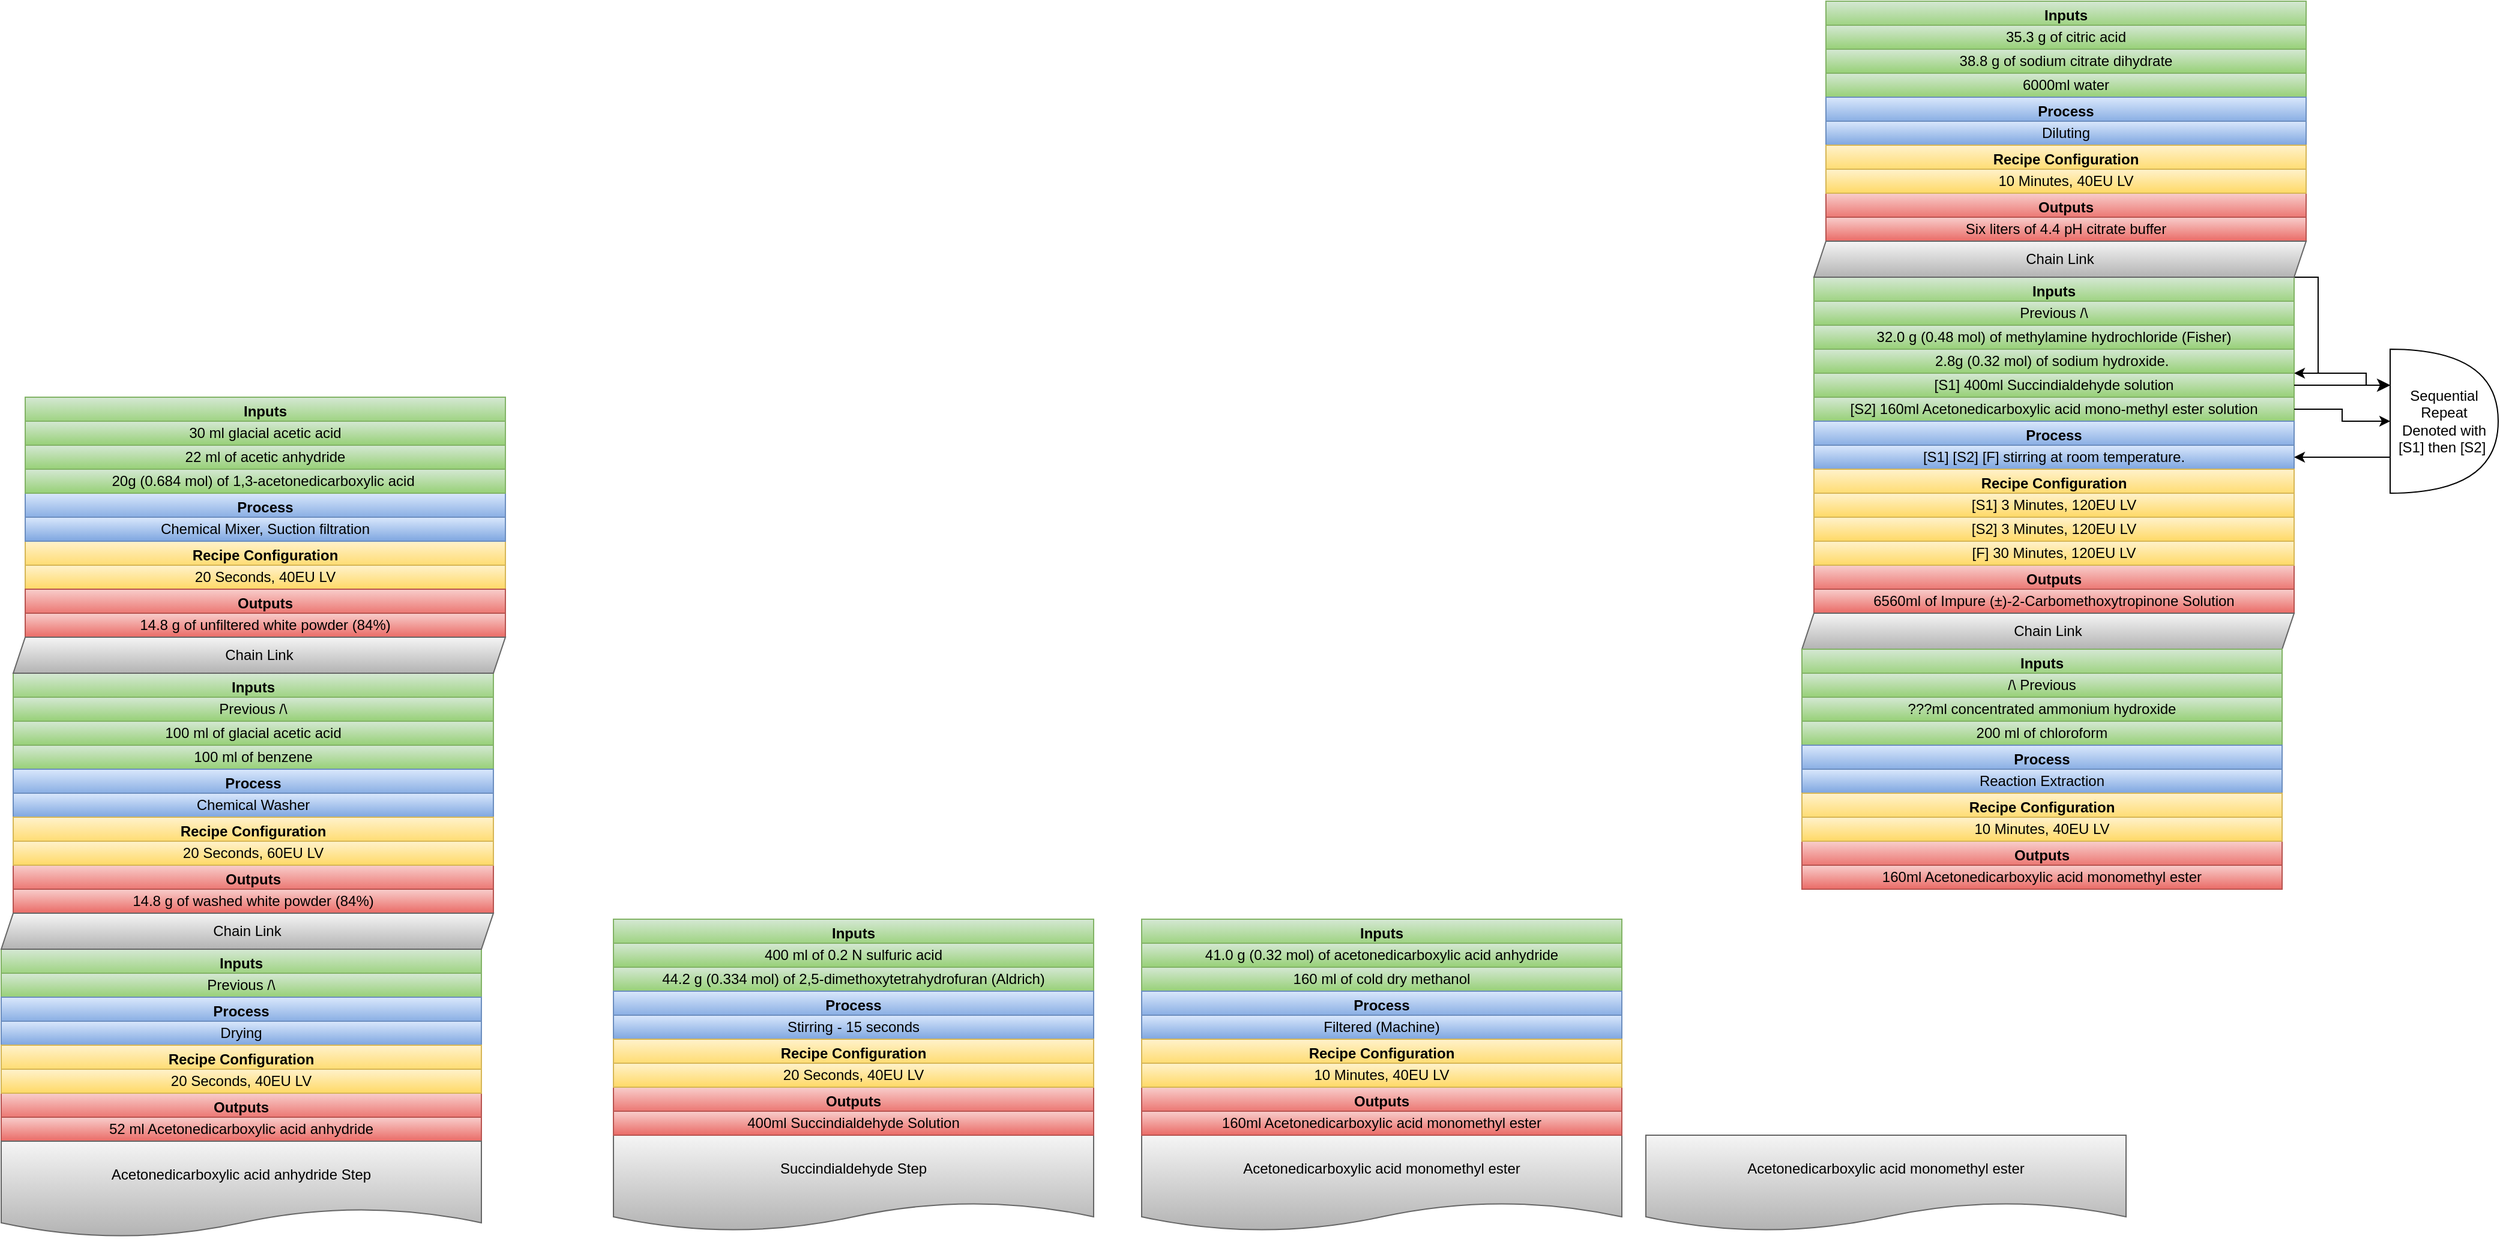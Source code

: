 <mxfile version="22.1.0" type="github">
  <diagram id="C5RBs43oDa-KdzZeNtuy" name="Page-1">
    <mxGraphModel dx="1120" dy="1647" grid="1" gridSize="10" guides="1" tooltips="1" connect="1" arrows="1" fold="1" page="1" pageScale="1" pageWidth="827" pageHeight="1169" math="0" shadow="0">
      <root>
        <mxCell id="WIyWlLk6GJQsqaUBKTNV-0" />
        <mxCell id="WIyWlLk6GJQsqaUBKTNV-1" parent="WIyWlLk6GJQsqaUBKTNV-0" />
        <mxCell id="jN8S7fCRklli_ahP0uXs-13" value="Outputs" style="swimlane;whiteSpace=wrap;html=1;fillColor=#f8cecc;strokeColor=#b85450;gradientColor=#ea6b66;" parent="WIyWlLk6GJQsqaUBKTNV-1" vertex="1">
          <mxGeometry x="70" y="580" width="400" height="40" as="geometry">
            <mxRectangle x="80" y="360" width="90" height="30" as="alternateBounds" />
          </mxGeometry>
        </mxCell>
        <mxCell id="jN8S7fCRklli_ahP0uXs-15" style="edgeStyle=orthogonalEdgeStyle;rounded=0;orthogonalLoop=1;jettySize=auto;html=1;exitX=0.5;exitY=1;exitDx=0;exitDy=0;fillColor=#f8cecc;strokeColor=#b85450;gradientColor=#ea6b66;" parent="jN8S7fCRklli_ahP0uXs-13" edge="1">
          <mxGeometry relative="1" as="geometry">
            <mxPoint x="150" y="40" as="sourcePoint" />
            <mxPoint x="150" y="40" as="targetPoint" />
          </mxGeometry>
        </mxCell>
        <mxCell id="jN8S7fCRklli_ahP0uXs-16" value="52 ml Acetonedicarboxylic acid anhydride" style="rounded=0;whiteSpace=wrap;html=1;fillColor=#f8cecc;strokeColor=#b85450;gradientColor=#ea6b66;" parent="jN8S7fCRklli_ahP0uXs-13" vertex="1">
          <mxGeometry y="20" width="400" height="20" as="geometry" />
        </mxCell>
        <mxCell id="jN8S7fCRklli_ahP0uXs-22" value="Acetonedicarboxylic acid anhydride Step" style="shape=document;whiteSpace=wrap;html=1;boundedLbl=1;fillColor=#f5f5f5;gradientColor=#b3b3b3;strokeColor=#666666;" parent="WIyWlLk6GJQsqaUBKTNV-1" vertex="1">
          <mxGeometry x="70" y="620" width="400" height="80" as="geometry" />
        </mxCell>
        <mxCell id="jN8S7fCRklli_ahP0uXs-26" value="Inputs" style="swimlane;whiteSpace=wrap;html=1;fillColor=#d5e8d4;strokeColor=#82b366;gradientColor=#97d077;" parent="WIyWlLk6GJQsqaUBKTNV-1" vertex="1">
          <mxGeometry x="80" y="230" width="400" height="80" as="geometry">
            <mxRectangle x="80" y="230" width="80" height="30" as="alternateBounds" />
          </mxGeometry>
        </mxCell>
        <mxCell id="jN8S7fCRklli_ahP0uXs-27" value="Previous /\" style="rounded=0;whiteSpace=wrap;html=1;fillColor=#d5e8d4;strokeColor=#82b366;gradientColor=#97d077;" parent="jN8S7fCRklli_ahP0uXs-26" vertex="1">
          <mxGeometry y="20" width="400" height="20" as="geometry" />
        </mxCell>
        <mxCell id="jN8S7fCRklli_ahP0uXs-28" style="edgeStyle=orthogonalEdgeStyle;rounded=0;orthogonalLoop=1;jettySize=auto;html=1;exitX=0.5;exitY=1;exitDx=0;exitDy=0;fillColor=#d5e8d4;strokeColor=#82b366;gradientColor=#97d077;" parent="jN8S7fCRklli_ahP0uXs-26" source="jN8S7fCRklli_ahP0uXs-27" target="jN8S7fCRklli_ahP0uXs-27" edge="1">
          <mxGeometry relative="1" as="geometry" />
        </mxCell>
        <mxCell id="jN8S7fCRklli_ahP0uXs-29" value="100 ml of glacial acetic acid" style="rounded=0;whiteSpace=wrap;html=1;fillColor=#d5e8d4;strokeColor=#82b366;gradientColor=#97d077;" parent="jN8S7fCRklli_ahP0uXs-26" vertex="1">
          <mxGeometry y="40" width="400" height="20" as="geometry" />
        </mxCell>
        <mxCell id="jN8S7fCRklli_ahP0uXs-34" value="100 ml of benzene" style="rounded=0;whiteSpace=wrap;html=1;fillColor=#d5e8d4;strokeColor=#82b366;gradientColor=#97d077;" parent="jN8S7fCRklli_ahP0uXs-26" vertex="1">
          <mxGeometry y="60" width="400" height="20" as="geometry" />
        </mxCell>
        <mxCell id="jN8S7fCRklli_ahP0uXs-35" value="Process" style="swimlane;whiteSpace=wrap;html=1;fillColor=#dae8fc;strokeColor=#6c8ebf;gradientColor=#7ea6e0;" parent="WIyWlLk6GJQsqaUBKTNV-1" vertex="1">
          <mxGeometry x="80" y="310" width="400" height="40" as="geometry">
            <mxRectangle x="80" y="190" width="90" height="30" as="alternateBounds" />
          </mxGeometry>
        </mxCell>
        <mxCell id="jN8S7fCRklli_ahP0uXs-36" value="Chemical Washer" style="rounded=0;whiteSpace=wrap;html=1;fillColor=#dae8fc;strokeColor=#6c8ebf;gradientColor=#7ea6e0;" parent="jN8S7fCRklli_ahP0uXs-35" vertex="1">
          <mxGeometry y="20" width="400" height="20" as="geometry" />
        </mxCell>
        <mxCell id="jN8S7fCRklli_ahP0uXs-39" value="Outputs" style="swimlane;whiteSpace=wrap;html=1;fillColor=#f8cecc;strokeColor=#b85450;gradientColor=#ea6b66;startSize=23;" parent="WIyWlLk6GJQsqaUBKTNV-1" vertex="1">
          <mxGeometry x="80" y="390" width="400" height="40" as="geometry">
            <mxRectangle x="80" y="150" width="90" height="30" as="alternateBounds" />
          </mxGeometry>
        </mxCell>
        <mxCell id="jN8S7fCRklli_ahP0uXs-40" style="edgeStyle=orthogonalEdgeStyle;rounded=0;orthogonalLoop=1;jettySize=auto;html=1;exitX=0.5;exitY=1;exitDx=0;exitDy=0;fillColor=#f8cecc;strokeColor=#b85450;gradientColor=#ea6b66;" parent="jN8S7fCRklli_ahP0uXs-39" edge="1">
          <mxGeometry relative="1" as="geometry">
            <mxPoint x="150" y="40" as="sourcePoint" />
            <mxPoint x="150" y="40" as="targetPoint" />
          </mxGeometry>
        </mxCell>
        <mxCell id="jN8S7fCRklli_ahP0uXs-41" value="14.8 g of washed white powder (84%)" style="rounded=0;whiteSpace=wrap;html=1;fillColor=#f8cecc;strokeColor=#b85450;gradientColor=#ea6b66;" parent="jN8S7fCRklli_ahP0uXs-39" vertex="1">
          <mxGeometry y="20" width="400" height="20" as="geometry" />
        </mxCell>
        <mxCell id="jN8S7fCRklli_ahP0uXs-42" value="Inputs" style="swimlane;whiteSpace=wrap;html=1;fillColor=#d5e8d4;strokeColor=#82b366;gradientColor=#97d077;" parent="WIyWlLk6GJQsqaUBKTNV-1" vertex="1">
          <mxGeometry x="70" y="460" width="400" height="40" as="geometry">
            <mxRectangle x="80" y="230" width="80" height="30" as="alternateBounds" />
          </mxGeometry>
        </mxCell>
        <mxCell id="jN8S7fCRklli_ahP0uXs-43" value="Previous /\" style="rounded=0;whiteSpace=wrap;html=1;fillColor=#d5e8d4;strokeColor=#82b366;gradientColor=#97d077;" parent="jN8S7fCRklli_ahP0uXs-42" vertex="1">
          <mxGeometry y="20" width="400" height="20" as="geometry" />
        </mxCell>
        <mxCell id="jN8S7fCRklli_ahP0uXs-44" style="edgeStyle=orthogonalEdgeStyle;rounded=0;orthogonalLoop=1;jettySize=auto;html=1;exitX=0.5;exitY=1;exitDx=0;exitDy=0;fillColor=#d5e8d4;strokeColor=#82b366;gradientColor=#97d077;" parent="jN8S7fCRklli_ahP0uXs-42" source="jN8S7fCRklli_ahP0uXs-43" target="jN8S7fCRklli_ahP0uXs-43" edge="1">
          <mxGeometry relative="1" as="geometry" />
        </mxCell>
        <mxCell id="jN8S7fCRklli_ahP0uXs-47" value="Process" style="swimlane;whiteSpace=wrap;html=1;fillColor=#dae8fc;strokeColor=#6c8ebf;gradientColor=#7ea6e0;" parent="WIyWlLk6GJQsqaUBKTNV-1" vertex="1">
          <mxGeometry x="70" y="500" width="400" height="40" as="geometry">
            <mxRectangle x="80" y="190" width="90" height="30" as="alternateBounds" />
          </mxGeometry>
        </mxCell>
        <mxCell id="jN8S7fCRklli_ahP0uXs-48" value="Drying" style="rounded=0;whiteSpace=wrap;html=1;fillColor=#dae8fc;strokeColor=#6c8ebf;gradientColor=#7ea6e0;" parent="jN8S7fCRklli_ahP0uXs-47" vertex="1">
          <mxGeometry y="20" width="400" height="20" as="geometry" />
        </mxCell>
        <mxCell id="jN8S7fCRklli_ahP0uXs-62" value="Succindialdehyde&amp;nbsp;Step" style="shape=document;whiteSpace=wrap;html=1;boundedLbl=1;fillColor=#f5f5f5;gradientColor=#b3b3b3;strokeColor=#666666;" parent="WIyWlLk6GJQsqaUBKTNV-1" vertex="1">
          <mxGeometry x="580" y="615" width="400" height="80" as="geometry" />
        </mxCell>
        <mxCell id="jN8S7fCRklli_ahP0uXs-83" value="Outputs" style="swimlane;whiteSpace=wrap;html=1;fillColor=#f8cecc;strokeColor=#b85450;gradientColor=#ea6b66;" parent="WIyWlLk6GJQsqaUBKTNV-1" vertex="1">
          <mxGeometry x="580" y="575" width="400" height="40" as="geometry">
            <mxRectangle x="80" y="360" width="90" height="30" as="alternateBounds" />
          </mxGeometry>
        </mxCell>
        <mxCell id="jN8S7fCRklli_ahP0uXs-84" style="edgeStyle=orthogonalEdgeStyle;rounded=0;orthogonalLoop=1;jettySize=auto;html=1;exitX=0.5;exitY=1;exitDx=0;exitDy=0;fillColor=#f8cecc;strokeColor=#b85450;gradientColor=#ea6b66;" parent="jN8S7fCRklli_ahP0uXs-83" edge="1">
          <mxGeometry relative="1" as="geometry">
            <mxPoint x="150" y="40" as="sourcePoint" />
            <mxPoint x="150" y="40" as="targetPoint" />
          </mxGeometry>
        </mxCell>
        <mxCell id="jN8S7fCRklli_ahP0uXs-85" value="400ml Succindialdehyde Solution" style="rounded=0;whiteSpace=wrap;html=1;fillColor=#f8cecc;strokeColor=#b85450;gradientColor=#ea6b66;" parent="jN8S7fCRklli_ahP0uXs-83" vertex="1">
          <mxGeometry y="20" width="400" height="20" as="geometry" />
        </mxCell>
        <mxCell id="jN8S7fCRklli_ahP0uXs-86" value="Inputs" style="swimlane;whiteSpace=wrap;html=1;fillColor=#d5e8d4;strokeColor=#82b366;gradientColor=#97d077;" parent="WIyWlLk6GJQsqaUBKTNV-1" vertex="1">
          <mxGeometry x="580" y="435" width="400" height="60" as="geometry">
            <mxRectangle x="80" y="230" width="80" height="30" as="alternateBounds" />
          </mxGeometry>
        </mxCell>
        <mxCell id="jN8S7fCRklli_ahP0uXs-87" value="400 ml of 0.2 N sulfuric acid" style="rounded=0;whiteSpace=wrap;html=1;fillColor=#d5e8d4;strokeColor=#82b366;gradientColor=#97d077;" parent="jN8S7fCRklli_ahP0uXs-86" vertex="1">
          <mxGeometry y="20" width="400" height="20" as="geometry" />
        </mxCell>
        <mxCell id="jN8S7fCRklli_ahP0uXs-88" style="edgeStyle=orthogonalEdgeStyle;rounded=0;orthogonalLoop=1;jettySize=auto;html=1;exitX=0.5;exitY=1;exitDx=0;exitDy=0;fillColor=#d5e8d4;strokeColor=#82b366;gradientColor=#97d077;" parent="jN8S7fCRklli_ahP0uXs-86" source="jN8S7fCRklli_ahP0uXs-87" target="jN8S7fCRklli_ahP0uXs-87" edge="1">
          <mxGeometry relative="1" as="geometry" />
        </mxCell>
        <mxCell id="jN8S7fCRklli_ahP0uXs-94" value="44.2 g (0.334 mol) of 2,5-dimethoxytetrahydrofuran (Aldrich)" style="rounded=0;whiteSpace=wrap;html=1;fillColor=#d5e8d4;strokeColor=#82b366;gradientColor=#97d077;" parent="jN8S7fCRklli_ahP0uXs-86" vertex="1">
          <mxGeometry y="40" width="400" height="20" as="geometry" />
        </mxCell>
        <mxCell id="jN8S7fCRklli_ahP0uXs-89" value="Process" style="swimlane;whiteSpace=wrap;html=1;fillColor=#dae8fc;strokeColor=#6c8ebf;gradientColor=#7ea6e0;" parent="WIyWlLk6GJQsqaUBKTNV-1" vertex="1">
          <mxGeometry x="580" y="495" width="400" height="40" as="geometry">
            <mxRectangle x="80" y="190" width="90" height="30" as="alternateBounds" />
          </mxGeometry>
        </mxCell>
        <mxCell id="jN8S7fCRklli_ahP0uXs-90" value="Stirring - 15 seconds" style="rounded=0;whiteSpace=wrap;html=1;fillColor=#dae8fc;strokeColor=#6c8ebf;gradientColor=#7ea6e0;" parent="jN8S7fCRklli_ahP0uXs-89" vertex="1">
          <mxGeometry y="20" width="400" height="20" as="geometry" />
        </mxCell>
        <mxCell id="jN8S7fCRklli_ahP0uXs-97" value="Recipe Configuration" style="swimlane;whiteSpace=wrap;html=1;fillColor=#fff2cc;strokeColor=#d6b656;gradientColor=#ffd966;" parent="WIyWlLk6GJQsqaUBKTNV-1" vertex="1">
          <mxGeometry x="90" y="120" width="400" height="40" as="geometry">
            <mxRectangle x="80" y="190" width="90" height="30" as="alternateBounds" />
          </mxGeometry>
        </mxCell>
        <mxCell id="jN8S7fCRklli_ahP0uXs-98" value="20 Seconds, 40EU LV" style="rounded=0;whiteSpace=wrap;html=1;fillColor=#fff2cc;strokeColor=#d6b656;gradientColor=#ffd966;" parent="jN8S7fCRklli_ahP0uXs-97" vertex="1">
          <mxGeometry y="20" width="400" height="20" as="geometry" />
        </mxCell>
        <mxCell id="jN8S7fCRklli_ahP0uXs-18" value="Process" style="swimlane;whiteSpace=wrap;html=1;fillColor=#dae8fc;strokeColor=#6c8ebf;gradientColor=#7ea6e0;" parent="WIyWlLk6GJQsqaUBKTNV-1" vertex="1">
          <mxGeometry x="90" y="80" width="400" height="40" as="geometry">
            <mxRectangle x="80" y="190" width="90" height="30" as="alternateBounds" />
          </mxGeometry>
        </mxCell>
        <mxCell id="jN8S7fCRklli_ahP0uXs-20" value="Chemical Mixer, Suction filtration" style="rounded=0;whiteSpace=wrap;html=1;fillColor=#dae8fc;strokeColor=#6c8ebf;gradientColor=#7ea6e0;" parent="jN8S7fCRklli_ahP0uXs-18" vertex="1">
          <mxGeometry y="20" width="400" height="20" as="geometry" />
        </mxCell>
        <mxCell id="jN8S7fCRklli_ahP0uXs-3" value="Inputs" style="swimlane;whiteSpace=wrap;html=1;fillColor=#d5e8d4;strokeColor=#82b366;gradientColor=#97d077;" parent="WIyWlLk6GJQsqaUBKTNV-1" vertex="1">
          <mxGeometry x="90" width="400" height="80" as="geometry">
            <mxRectangle x="80" y="70" width="80" height="30" as="alternateBounds" />
          </mxGeometry>
        </mxCell>
        <mxCell id="jN8S7fCRklli_ahP0uXs-0" value="30 ml glacial acetic acid" style="rounded=0;whiteSpace=wrap;html=1;fillColor=#d5e8d4;strokeColor=#82b366;gradientColor=#97d077;" parent="jN8S7fCRklli_ahP0uXs-3" vertex="1">
          <mxGeometry y="20" width="400" height="20" as="geometry" />
        </mxCell>
        <mxCell id="jN8S7fCRklli_ahP0uXs-1" style="edgeStyle=orthogonalEdgeStyle;rounded=0;orthogonalLoop=1;jettySize=auto;html=1;exitX=0.5;exitY=1;exitDx=0;exitDy=0;fillColor=#d5e8d4;strokeColor=#82b366;gradientColor=#97d077;" parent="jN8S7fCRklli_ahP0uXs-3" source="jN8S7fCRklli_ahP0uXs-0" target="jN8S7fCRklli_ahP0uXs-0" edge="1">
          <mxGeometry relative="1" as="geometry" />
        </mxCell>
        <mxCell id="jN8S7fCRklli_ahP0uXs-2" value="22 ml of acetic anhydride" style="rounded=0;whiteSpace=wrap;html=1;fillColor=#d5e8d4;strokeColor=#82b366;gradientColor=#97d077;" parent="jN8S7fCRklli_ahP0uXs-3" vertex="1">
          <mxGeometry y="40" width="400" height="20" as="geometry" />
        </mxCell>
        <mxCell id="jN8S7fCRklli_ahP0uXs-12" value="20g (0.684 mol) of 1,3-acetonedicarboxylic acid&amp;nbsp;" style="rounded=0;whiteSpace=wrap;html=1;fillColor=#d5e8d4;strokeColor=#82b366;gradientColor=#97d077;" parent="jN8S7fCRklli_ahP0uXs-3" vertex="1">
          <mxGeometry y="60" width="400" height="20" as="geometry" />
        </mxCell>
        <mxCell id="jN8S7fCRklli_ahP0uXs-23" value="Outputs" style="swimlane;whiteSpace=wrap;html=1;fillColor=#f8cecc;strokeColor=#b85450;gradientColor=#ea6b66;" parent="WIyWlLk6GJQsqaUBKTNV-1" vertex="1">
          <mxGeometry x="90" y="160" width="400" height="40" as="geometry">
            <mxRectangle x="80" y="150" width="90" height="30" as="alternateBounds" />
          </mxGeometry>
        </mxCell>
        <mxCell id="jN8S7fCRklli_ahP0uXs-24" style="edgeStyle=orthogonalEdgeStyle;rounded=0;orthogonalLoop=1;jettySize=auto;html=1;exitX=0.5;exitY=1;exitDx=0;exitDy=0;fillColor=#f8cecc;strokeColor=#b85450;gradientColor=#ea6b66;" parent="jN8S7fCRklli_ahP0uXs-23" edge="1">
          <mxGeometry relative="1" as="geometry">
            <mxPoint x="150" y="40" as="sourcePoint" />
            <mxPoint x="150" y="40" as="targetPoint" />
          </mxGeometry>
        </mxCell>
        <mxCell id="jN8S7fCRklli_ahP0uXs-25" value="14.8 g of unfiltered white powder (84%)" style="rounded=0;whiteSpace=wrap;html=1;fillColor=#f8cecc;strokeColor=#b85450;gradientColor=#ea6b66;" parent="jN8S7fCRklli_ahP0uXs-23" vertex="1">
          <mxGeometry y="20" width="400" height="20" as="geometry" />
        </mxCell>
        <mxCell id="jN8S7fCRklli_ahP0uXs-99" value="Recipe Configuration" style="swimlane;whiteSpace=wrap;html=1;fillColor=#fff2cc;strokeColor=#d6b656;gradientColor=#ffd966;startSize=23;" parent="WIyWlLk6GJQsqaUBKTNV-1" vertex="1">
          <mxGeometry x="80" y="350" width="400" height="40" as="geometry">
            <mxRectangle x="80" y="190" width="90" height="30" as="alternateBounds" />
          </mxGeometry>
        </mxCell>
        <mxCell id="jN8S7fCRklli_ahP0uXs-100" value="20 Seconds, 60EU LV" style="rounded=0;whiteSpace=wrap;html=1;fillColor=#fff2cc;strokeColor=#d6b656;gradientColor=#ffd966;" parent="jN8S7fCRklli_ahP0uXs-99" vertex="1">
          <mxGeometry y="20" width="400" height="20" as="geometry" />
        </mxCell>
        <mxCell id="jN8S7fCRklli_ahP0uXs-101" value="Chain Link" style="shape=parallelogram;perimeter=parallelogramPerimeter;whiteSpace=wrap;html=1;fixedSize=1;fillColor=#f5f5f5;gradientColor=#b3b3b3;strokeColor=#666666;size=10;" parent="WIyWlLk6GJQsqaUBKTNV-1" vertex="1">
          <mxGeometry x="80" y="200" width="410" height="30" as="geometry" />
        </mxCell>
        <mxCell id="jN8S7fCRklli_ahP0uXs-102" value="Chain Link" style="shape=parallelogram;perimeter=parallelogramPerimeter;whiteSpace=wrap;html=1;fixedSize=1;fillColor=#f5f5f5;gradientColor=#b3b3b3;strokeColor=#666666;size=10;" parent="WIyWlLk6GJQsqaUBKTNV-1" vertex="1">
          <mxGeometry x="70" y="430" width="410" height="30" as="geometry" />
        </mxCell>
        <mxCell id="jN8S7fCRklli_ahP0uXs-103" value="Recipe Configuration" style="swimlane;whiteSpace=wrap;html=1;fillColor=#fff2cc;strokeColor=#d6b656;gradientColor=#ffd966;" parent="WIyWlLk6GJQsqaUBKTNV-1" vertex="1">
          <mxGeometry x="70" y="540" width="400" height="40" as="geometry">
            <mxRectangle x="80" y="190" width="90" height="30" as="alternateBounds" />
          </mxGeometry>
        </mxCell>
        <mxCell id="jN8S7fCRklli_ahP0uXs-104" value="20 Seconds, 40EU LV" style="rounded=0;whiteSpace=wrap;html=1;fillColor=#fff2cc;strokeColor=#d6b656;gradientColor=#ffd966;" parent="jN8S7fCRklli_ahP0uXs-103" vertex="1">
          <mxGeometry y="20" width="400" height="20" as="geometry" />
        </mxCell>
        <mxCell id="jN8S7fCRklli_ahP0uXs-105" value="Recipe Configuration" style="swimlane;whiteSpace=wrap;html=1;fillColor=#fff2cc;strokeColor=#d6b656;gradientColor=#ffd966;" parent="WIyWlLk6GJQsqaUBKTNV-1" vertex="1">
          <mxGeometry x="580" y="535" width="400" height="40" as="geometry">
            <mxRectangle x="80" y="190" width="90" height="30" as="alternateBounds" />
          </mxGeometry>
        </mxCell>
        <mxCell id="jN8S7fCRklli_ahP0uXs-106" value="20 Seconds, 40EU LV" style="rounded=0;whiteSpace=wrap;html=1;fillColor=#fff2cc;strokeColor=#d6b656;gradientColor=#ffd966;" parent="jN8S7fCRklli_ahP0uXs-105" vertex="1">
          <mxGeometry y="20" width="400" height="20" as="geometry" />
        </mxCell>
        <mxCell id="jN8S7fCRklli_ahP0uXs-108" value="Acetonedicarboxylic acid monomethyl ester" style="shape=document;whiteSpace=wrap;html=1;boundedLbl=1;fillColor=#f5f5f5;gradientColor=#b3b3b3;strokeColor=#666666;" parent="WIyWlLk6GJQsqaUBKTNV-1" vertex="1">
          <mxGeometry x="1020" y="615" width="400" height="80" as="geometry" />
        </mxCell>
        <mxCell id="jN8S7fCRklli_ahP0uXs-109" value="Outputs" style="swimlane;whiteSpace=wrap;html=1;fillColor=#f8cecc;strokeColor=#b85450;gradientColor=#ea6b66;" parent="WIyWlLk6GJQsqaUBKTNV-1" vertex="1">
          <mxGeometry x="1020" y="575" width="400" height="40" as="geometry">
            <mxRectangle x="80" y="360" width="90" height="30" as="alternateBounds" />
          </mxGeometry>
        </mxCell>
        <mxCell id="jN8S7fCRklli_ahP0uXs-110" style="edgeStyle=orthogonalEdgeStyle;rounded=0;orthogonalLoop=1;jettySize=auto;html=1;exitX=0.5;exitY=1;exitDx=0;exitDy=0;fillColor=#f8cecc;strokeColor=#b85450;gradientColor=#ea6b66;" parent="jN8S7fCRklli_ahP0uXs-109" edge="1">
          <mxGeometry relative="1" as="geometry">
            <mxPoint x="150" y="40" as="sourcePoint" />
            <mxPoint x="150" y="40" as="targetPoint" />
          </mxGeometry>
        </mxCell>
        <mxCell id="jN8S7fCRklli_ahP0uXs-111" value="160ml Acetonedicarboxylic acid monomethyl ester" style="rounded=0;whiteSpace=wrap;html=1;fillColor=#f8cecc;strokeColor=#b85450;gradientColor=#ea6b66;" parent="jN8S7fCRklli_ahP0uXs-109" vertex="1">
          <mxGeometry y="20" width="400" height="20" as="geometry" />
        </mxCell>
        <mxCell id="jN8S7fCRklli_ahP0uXs-112" value="Inputs" style="swimlane;whiteSpace=wrap;html=1;fillColor=#d5e8d4;strokeColor=#82b366;gradientColor=#97d077;" parent="WIyWlLk6GJQsqaUBKTNV-1" vertex="1">
          <mxGeometry x="1020" y="435" width="400" height="60" as="geometry">
            <mxRectangle x="80" y="230" width="80" height="30" as="alternateBounds" />
          </mxGeometry>
        </mxCell>
        <mxCell id="jN8S7fCRklli_ahP0uXs-113" value="41.0 g (0.32 mol) of acetonedicarboxylic acid anhydride" style="rounded=0;whiteSpace=wrap;html=1;fillColor=#d5e8d4;strokeColor=#82b366;gradientColor=#97d077;" parent="jN8S7fCRklli_ahP0uXs-112" vertex="1">
          <mxGeometry y="20" width="400" height="20" as="geometry" />
        </mxCell>
        <mxCell id="jN8S7fCRklli_ahP0uXs-114" style="edgeStyle=orthogonalEdgeStyle;rounded=0;orthogonalLoop=1;jettySize=auto;html=1;exitX=0.5;exitY=1;exitDx=0;exitDy=0;fillColor=#d5e8d4;strokeColor=#82b366;gradientColor=#97d077;" parent="jN8S7fCRklli_ahP0uXs-112" source="jN8S7fCRklli_ahP0uXs-113" target="jN8S7fCRklli_ahP0uXs-113" edge="1">
          <mxGeometry relative="1" as="geometry" />
        </mxCell>
        <mxCell id="jN8S7fCRklli_ahP0uXs-115" value="160 ml of cold dry methanol" style="rounded=0;whiteSpace=wrap;html=1;fillColor=#d5e8d4;strokeColor=#82b366;gradientColor=#97d077;" parent="jN8S7fCRklli_ahP0uXs-112" vertex="1">
          <mxGeometry y="40" width="400" height="20" as="geometry" />
        </mxCell>
        <mxCell id="jN8S7fCRklli_ahP0uXs-116" value="Process" style="swimlane;whiteSpace=wrap;html=1;fillColor=#dae8fc;strokeColor=#6c8ebf;gradientColor=#7ea6e0;" parent="WIyWlLk6GJQsqaUBKTNV-1" vertex="1">
          <mxGeometry x="1020" y="495" width="400" height="40" as="geometry">
            <mxRectangle x="80" y="190" width="90" height="30" as="alternateBounds" />
          </mxGeometry>
        </mxCell>
        <mxCell id="jN8S7fCRklli_ahP0uXs-117" value="Filtered (Machine)" style="rounded=0;whiteSpace=wrap;html=1;fillColor=#dae8fc;strokeColor=#6c8ebf;gradientColor=#7ea6e0;" parent="jN8S7fCRklli_ahP0uXs-116" vertex="1">
          <mxGeometry y="20" width="400" height="20" as="geometry" />
        </mxCell>
        <mxCell id="jN8S7fCRklli_ahP0uXs-118" value="Recipe Configuration" style="swimlane;whiteSpace=wrap;html=1;fillColor=#fff2cc;strokeColor=#d6b656;gradientColor=#ffd966;" parent="WIyWlLk6GJQsqaUBKTNV-1" vertex="1">
          <mxGeometry x="1020" y="535" width="400" height="40" as="geometry">
            <mxRectangle x="80" y="190" width="90" height="30" as="alternateBounds" />
          </mxGeometry>
        </mxCell>
        <mxCell id="jN8S7fCRklli_ahP0uXs-119" value="10 Minutes, 40EU LV" style="rounded=0;whiteSpace=wrap;html=1;fillColor=#fff2cc;strokeColor=#d6b656;gradientColor=#ffd966;" parent="jN8S7fCRklli_ahP0uXs-118" vertex="1">
          <mxGeometry y="20" width="400" height="20" as="geometry" />
        </mxCell>
        <mxCell id="z9s_jIsvvUNa6NwMSLwl-0" value="Acetonedicarboxylic acid monomethyl ester" style="shape=document;whiteSpace=wrap;html=1;boundedLbl=1;fillColor=#f5f5f5;gradientColor=#b3b3b3;strokeColor=#666666;" vertex="1" parent="WIyWlLk6GJQsqaUBKTNV-1">
          <mxGeometry x="1440" y="615" width="400" height="80" as="geometry" />
        </mxCell>
        <mxCell id="z9s_jIsvvUNa6NwMSLwl-1" value="Outputs" style="swimlane;whiteSpace=wrap;html=1;fillColor=#f8cecc;strokeColor=#b85450;gradientColor=#ea6b66;" vertex="1" parent="WIyWlLk6GJQsqaUBKTNV-1">
          <mxGeometry x="1590" y="-170" width="400" height="40" as="geometry">
            <mxRectangle x="80" y="360" width="90" height="30" as="alternateBounds" />
          </mxGeometry>
        </mxCell>
        <mxCell id="z9s_jIsvvUNa6NwMSLwl-2" style="edgeStyle=orthogonalEdgeStyle;rounded=0;orthogonalLoop=1;jettySize=auto;html=1;exitX=0.5;exitY=1;exitDx=0;exitDy=0;fillColor=#f8cecc;strokeColor=#b85450;gradientColor=#ea6b66;" edge="1" parent="z9s_jIsvvUNa6NwMSLwl-1">
          <mxGeometry relative="1" as="geometry">
            <mxPoint x="150" y="40" as="sourcePoint" />
            <mxPoint x="150" y="40" as="targetPoint" />
          </mxGeometry>
        </mxCell>
        <mxCell id="z9s_jIsvvUNa6NwMSLwl-3" value="Six liters of 4.4 pH citrate buffer" style="rounded=0;whiteSpace=wrap;html=1;fillColor=#f8cecc;strokeColor=#b85450;gradientColor=#ea6b66;" vertex="1" parent="z9s_jIsvvUNa6NwMSLwl-1">
          <mxGeometry y="20" width="400" height="20" as="geometry" />
        </mxCell>
        <mxCell id="z9s_jIsvvUNa6NwMSLwl-4" value="Inputs" style="swimlane;whiteSpace=wrap;html=1;fillColor=#d5e8d4;strokeColor=#82b366;gradientColor=#97d077;" vertex="1" parent="WIyWlLk6GJQsqaUBKTNV-1">
          <mxGeometry x="1590" y="-330" width="400" height="80" as="geometry">
            <mxRectangle x="80" y="230" width="80" height="30" as="alternateBounds" />
          </mxGeometry>
        </mxCell>
        <mxCell id="z9s_jIsvvUNa6NwMSLwl-5" value="35.3 g of citric acid" style="rounded=0;whiteSpace=wrap;html=1;fillColor=#d5e8d4;strokeColor=#82b366;gradientColor=#97d077;" vertex="1" parent="z9s_jIsvvUNa6NwMSLwl-4">
          <mxGeometry y="20" width="400" height="20" as="geometry" />
        </mxCell>
        <mxCell id="z9s_jIsvvUNa6NwMSLwl-6" style="edgeStyle=orthogonalEdgeStyle;rounded=0;orthogonalLoop=1;jettySize=auto;html=1;exitX=0.5;exitY=1;exitDx=0;exitDy=0;fillColor=#d5e8d4;strokeColor=#82b366;gradientColor=#97d077;" edge="1" parent="z9s_jIsvvUNa6NwMSLwl-4" source="z9s_jIsvvUNa6NwMSLwl-5" target="z9s_jIsvvUNa6NwMSLwl-5">
          <mxGeometry relative="1" as="geometry" />
        </mxCell>
        <mxCell id="z9s_jIsvvUNa6NwMSLwl-7" value="38.8 g of sodium citrate dihydrate" style="rounded=0;whiteSpace=wrap;html=1;fillColor=#d5e8d4;strokeColor=#82b366;gradientColor=#97d077;" vertex="1" parent="z9s_jIsvvUNa6NwMSLwl-4">
          <mxGeometry y="40" width="400" height="20" as="geometry" />
        </mxCell>
        <mxCell id="z9s_jIsvvUNa6NwMSLwl-13" value="6000ml water" style="rounded=0;whiteSpace=wrap;html=1;fillColor=#d5e8d4;strokeColor=#82b366;gradientColor=#97d077;" vertex="1" parent="z9s_jIsvvUNa6NwMSLwl-4">
          <mxGeometry y="60" width="400" height="20" as="geometry" />
        </mxCell>
        <mxCell id="z9s_jIsvvUNa6NwMSLwl-8" value="Process" style="swimlane;whiteSpace=wrap;html=1;fillColor=#dae8fc;strokeColor=#6c8ebf;gradientColor=#7ea6e0;" vertex="1" parent="WIyWlLk6GJQsqaUBKTNV-1">
          <mxGeometry x="1590" y="-250" width="400" height="40" as="geometry">
            <mxRectangle x="80" y="190" width="90" height="30" as="alternateBounds" />
          </mxGeometry>
        </mxCell>
        <mxCell id="z9s_jIsvvUNa6NwMSLwl-9" value="Diluting" style="rounded=0;whiteSpace=wrap;html=1;fillColor=#dae8fc;strokeColor=#6c8ebf;gradientColor=#7ea6e0;" vertex="1" parent="z9s_jIsvvUNa6NwMSLwl-8">
          <mxGeometry y="20" width="400" height="20" as="geometry" />
        </mxCell>
        <mxCell id="z9s_jIsvvUNa6NwMSLwl-10" value="Recipe Configuration" style="swimlane;whiteSpace=wrap;html=1;fillColor=#fff2cc;strokeColor=#d6b656;gradientColor=#ffd966;" vertex="1" parent="WIyWlLk6GJQsqaUBKTNV-1">
          <mxGeometry x="1590" y="-210" width="400" height="40" as="geometry">
            <mxRectangle x="80" y="190" width="90" height="30" as="alternateBounds" />
          </mxGeometry>
        </mxCell>
        <mxCell id="z9s_jIsvvUNa6NwMSLwl-11" value="10 Minutes, 40EU LV" style="rounded=0;whiteSpace=wrap;html=1;fillColor=#fff2cc;strokeColor=#d6b656;gradientColor=#ffd966;" vertex="1" parent="z9s_jIsvvUNa6NwMSLwl-10">
          <mxGeometry y="20" width="400" height="20" as="geometry" />
        </mxCell>
        <mxCell id="z9s_jIsvvUNa6NwMSLwl-14" value="Outputs" style="swimlane;whiteSpace=wrap;html=1;fillColor=#f8cecc;strokeColor=#b85450;gradientColor=#ea6b66;" vertex="1" parent="WIyWlLk6GJQsqaUBKTNV-1">
          <mxGeometry x="1580" y="140" width="400" height="40" as="geometry">
            <mxRectangle x="80" y="360" width="90" height="30" as="alternateBounds" />
          </mxGeometry>
        </mxCell>
        <mxCell id="z9s_jIsvvUNa6NwMSLwl-15" style="edgeStyle=orthogonalEdgeStyle;rounded=0;orthogonalLoop=1;jettySize=auto;html=1;exitX=0.5;exitY=1;exitDx=0;exitDy=0;fillColor=#f8cecc;strokeColor=#b85450;gradientColor=#ea6b66;" edge="1" parent="z9s_jIsvvUNa6NwMSLwl-14">
          <mxGeometry relative="1" as="geometry">
            <mxPoint x="150" y="40" as="sourcePoint" />
            <mxPoint x="150" y="40" as="targetPoint" />
          </mxGeometry>
        </mxCell>
        <mxCell id="z9s_jIsvvUNa6NwMSLwl-16" value="6560ml of Impure (±)-2-Carbomethoxytropinone Solution" style="rounded=0;whiteSpace=wrap;html=1;fillColor=#f8cecc;strokeColor=#b85450;gradientColor=#ea6b66;" vertex="1" parent="z9s_jIsvvUNa6NwMSLwl-14">
          <mxGeometry y="20" width="400" height="20" as="geometry" />
        </mxCell>
        <mxCell id="z9s_jIsvvUNa6NwMSLwl-17" value="Inputs" style="swimlane;whiteSpace=wrap;html=1;fillColor=#d5e8d4;strokeColor=#82b366;gradientColor=#97d077;" vertex="1" parent="WIyWlLk6GJQsqaUBKTNV-1">
          <mxGeometry x="1580" y="-100" width="400" height="120" as="geometry">
            <mxRectangle x="80" y="230" width="80" height="30" as="alternateBounds" />
          </mxGeometry>
        </mxCell>
        <mxCell id="z9s_jIsvvUNa6NwMSLwl-18" value="Previous /\" style="rounded=0;whiteSpace=wrap;html=1;fillColor=#d5e8d4;strokeColor=#82b366;gradientColor=#97d077;" vertex="1" parent="z9s_jIsvvUNa6NwMSLwl-17">
          <mxGeometry y="20" width="400" height="20" as="geometry" />
        </mxCell>
        <mxCell id="z9s_jIsvvUNa6NwMSLwl-19" style="edgeStyle=orthogonalEdgeStyle;rounded=0;orthogonalLoop=1;jettySize=auto;html=1;exitX=0.5;exitY=1;exitDx=0;exitDy=0;fillColor=#d5e8d4;strokeColor=#82b366;gradientColor=#97d077;" edge="1" parent="z9s_jIsvvUNa6NwMSLwl-17" source="z9s_jIsvvUNa6NwMSLwl-18" target="z9s_jIsvvUNa6NwMSLwl-18">
          <mxGeometry relative="1" as="geometry" />
        </mxCell>
        <mxCell id="z9s_jIsvvUNa6NwMSLwl-20" value="32.0 g (0.48 mol) of methylamine hydrochloride (Fisher)" style="rounded=0;whiteSpace=wrap;html=1;fillColor=#d5e8d4;strokeColor=#82b366;gradientColor=#97d077;" vertex="1" parent="z9s_jIsvvUNa6NwMSLwl-17">
          <mxGeometry y="40" width="400" height="20" as="geometry" />
        </mxCell>
        <mxCell id="z9s_jIsvvUNa6NwMSLwl-21" value="2.8g (0.32 mol) of sodium hydroxide.&amp;nbsp;" style="rounded=0;whiteSpace=wrap;html=1;fillColor=#d5e8d4;strokeColor=#82b366;gradientColor=#97d077;" vertex="1" parent="z9s_jIsvvUNa6NwMSLwl-17">
          <mxGeometry y="60" width="400" height="20" as="geometry" />
        </mxCell>
        <mxCell id="z9s_jIsvvUNa6NwMSLwl-27" value="[S1] 400ml Succindialdehyde solution" style="rounded=0;whiteSpace=wrap;html=1;fillColor=#d5e8d4;strokeColor=#82b366;gradientColor=#97d077;" vertex="1" parent="z9s_jIsvvUNa6NwMSLwl-17">
          <mxGeometry y="80" width="400" height="20" as="geometry" />
        </mxCell>
        <mxCell id="z9s_jIsvvUNa6NwMSLwl-28" value="[S2] 160ml Acetonedicarboxylic acid mono-methyl ester solution" style="rounded=0;whiteSpace=wrap;html=1;fillColor=#d5e8d4;strokeColor=#82b366;gradientColor=#97d077;" vertex="1" parent="z9s_jIsvvUNa6NwMSLwl-17">
          <mxGeometry y="100" width="400" height="20" as="geometry" />
        </mxCell>
        <mxCell id="z9s_jIsvvUNa6NwMSLwl-37" style="edgeStyle=orthogonalEdgeStyle;rounded=0;orthogonalLoop=1;jettySize=auto;html=1;exitX=1;exitY=0;exitDx=0;exitDy=0;entryX=1;entryY=1;entryDx=0;entryDy=0;" edge="1" parent="z9s_jIsvvUNa6NwMSLwl-17" source="z9s_jIsvvUNa6NwMSLwl-17" target="z9s_jIsvvUNa6NwMSLwl-21">
          <mxGeometry relative="1" as="geometry">
            <Array as="points">
              <mxPoint x="420" />
              <mxPoint x="420" y="80" />
            </Array>
          </mxGeometry>
        </mxCell>
        <mxCell id="z9s_jIsvvUNa6NwMSLwl-22" value="Process" style="swimlane;whiteSpace=wrap;html=1;fillColor=#dae8fc;strokeColor=#6c8ebf;gradientColor=#7ea6e0;" vertex="1" parent="WIyWlLk6GJQsqaUBKTNV-1">
          <mxGeometry x="1580" y="20" width="400" height="40" as="geometry">
            <mxRectangle x="80" y="190" width="90" height="30" as="alternateBounds" />
          </mxGeometry>
        </mxCell>
        <mxCell id="z9s_jIsvvUNa6NwMSLwl-23" value="[S1] [S2] [F] stirring at room temperature." style="rounded=0;whiteSpace=wrap;html=1;fillColor=#dae8fc;strokeColor=#6c8ebf;gradientColor=#7ea6e0;" vertex="1" parent="z9s_jIsvvUNa6NwMSLwl-22">
          <mxGeometry y="20" width="400" height="20" as="geometry" />
        </mxCell>
        <mxCell id="z9s_jIsvvUNa6NwMSLwl-24" value="Recipe Configuration" style="swimlane;whiteSpace=wrap;html=1;fillColor=#fff2cc;strokeColor=#d6b656;gradientColor=#ffd966;" vertex="1" parent="WIyWlLk6GJQsqaUBKTNV-1">
          <mxGeometry x="1580" y="60" width="400" height="80" as="geometry">
            <mxRectangle x="1440" y="440" width="90" height="30" as="alternateBounds" />
          </mxGeometry>
        </mxCell>
        <mxCell id="z9s_jIsvvUNa6NwMSLwl-25" value="[S1] 3 Minutes, 120EU LV" style="rounded=0;whiteSpace=wrap;html=1;fillColor=#fff2cc;strokeColor=#d6b656;gradientColor=#ffd966;" vertex="1" parent="z9s_jIsvvUNa6NwMSLwl-24">
          <mxGeometry y="20" width="400" height="20" as="geometry" />
        </mxCell>
        <mxCell id="z9s_jIsvvUNa6NwMSLwl-43" value="[S2] 3 Minutes, 120EU LV" style="rounded=0;whiteSpace=wrap;html=1;fillColor=#fff2cc;strokeColor=#d6b656;gradientColor=#ffd966;" vertex="1" parent="z9s_jIsvvUNa6NwMSLwl-24">
          <mxGeometry y="40" width="400" height="20" as="geometry" />
        </mxCell>
        <mxCell id="z9s_jIsvvUNa6NwMSLwl-44" value="[F] 30 Minutes, 120EU LV" style="rounded=0;whiteSpace=wrap;html=1;fillColor=#fff2cc;strokeColor=#d6b656;gradientColor=#ffd966;" vertex="1" parent="z9s_jIsvvUNa6NwMSLwl-24">
          <mxGeometry y="60" width="400" height="20" as="geometry" />
        </mxCell>
        <mxCell id="z9s_jIsvvUNa6NwMSLwl-26" value="Chain Link" style="shape=parallelogram;perimeter=parallelogramPerimeter;whiteSpace=wrap;html=1;fixedSize=1;fillColor=#f5f5f5;gradientColor=#b3b3b3;strokeColor=#666666;size=10;" vertex="1" parent="WIyWlLk6GJQsqaUBKTNV-1">
          <mxGeometry x="1580" y="-130" width="410" height="30" as="geometry" />
        </mxCell>
        <mxCell id="z9s_jIsvvUNa6NwMSLwl-33" style="edgeStyle=orthogonalEdgeStyle;rounded=0;orthogonalLoop=1;jettySize=auto;html=1;exitX=0;exitY=0.75;exitDx=0;exitDy=0;exitPerimeter=0;entryX=1;entryY=0.75;entryDx=0;entryDy=0;" edge="1" parent="WIyWlLk6GJQsqaUBKTNV-1" source="z9s_jIsvvUNa6NwMSLwl-29" target="z9s_jIsvvUNa6NwMSLwl-22">
          <mxGeometry relative="1" as="geometry" />
        </mxCell>
        <mxCell id="z9s_jIsvvUNa6NwMSLwl-29" value="Sequential Repeat&lt;br&gt;Denoted with&lt;br&gt;[S1] then [S2]&amp;nbsp;" style="shape=or;whiteSpace=wrap;html=1;" vertex="1" parent="WIyWlLk6GJQsqaUBKTNV-1">
          <mxGeometry x="2060" y="-40" width="90" height="120" as="geometry" />
        </mxCell>
        <mxCell id="z9s_jIsvvUNa6NwMSLwl-31" style="edgeStyle=orthogonalEdgeStyle;rounded=0;orthogonalLoop=1;jettySize=auto;html=1;exitX=1;exitY=0.5;exitDx=0;exitDy=0;entryX=0;entryY=0.25;entryDx=0;entryDy=0;entryPerimeter=0;" edge="1" parent="WIyWlLk6GJQsqaUBKTNV-1" source="z9s_jIsvvUNa6NwMSLwl-27" target="z9s_jIsvvUNa6NwMSLwl-29">
          <mxGeometry relative="1" as="geometry" />
        </mxCell>
        <mxCell id="z9s_jIsvvUNa6NwMSLwl-32" style="edgeStyle=orthogonalEdgeStyle;rounded=0;orthogonalLoop=1;jettySize=auto;html=1;exitX=1;exitY=0.5;exitDx=0;exitDy=0;entryX=0;entryY=0.5;entryDx=0;entryDy=0;entryPerimeter=0;" edge="1" parent="WIyWlLk6GJQsqaUBKTNV-1" source="z9s_jIsvvUNa6NwMSLwl-28" target="z9s_jIsvvUNa6NwMSLwl-29">
          <mxGeometry relative="1" as="geometry" />
        </mxCell>
        <mxCell id="z9s_jIsvvUNa6NwMSLwl-41" value="" style="edgeStyle=segmentEdgeStyle;endArrow=classic;html=1;curved=0;rounded=0;endSize=8;startSize=8;entryX=0;entryY=0.25;entryDx=0;entryDy=0;entryPerimeter=0;" edge="1" parent="WIyWlLk6GJQsqaUBKTNV-1" target="z9s_jIsvvUNa6NwMSLwl-29">
          <mxGeometry width="50" height="50" relative="1" as="geometry">
            <mxPoint x="2000" y="-20" as="sourcePoint" />
            <mxPoint x="2090" y="20" as="targetPoint" />
            <Array as="points">
              <mxPoint x="2040" y="-20" />
              <mxPoint x="2040" y="-10" />
            </Array>
          </mxGeometry>
        </mxCell>
        <mxCell id="z9s_jIsvvUNa6NwMSLwl-46" value="Chain Link" style="shape=parallelogram;perimeter=parallelogramPerimeter;whiteSpace=wrap;html=1;fixedSize=1;fillColor=#f5f5f5;gradientColor=#b3b3b3;strokeColor=#666666;size=10;" vertex="1" parent="WIyWlLk6GJQsqaUBKTNV-1">
          <mxGeometry x="1570" y="180" width="410" height="30" as="geometry" />
        </mxCell>
        <mxCell id="z9s_jIsvvUNa6NwMSLwl-47" value="Outputs" style="swimlane;whiteSpace=wrap;html=1;fillColor=#f8cecc;strokeColor=#b85450;gradientColor=#ea6b66;" vertex="1" parent="WIyWlLk6GJQsqaUBKTNV-1">
          <mxGeometry x="1570" y="370" width="400" height="40" as="geometry">
            <mxRectangle x="80" y="360" width="90" height="30" as="alternateBounds" />
          </mxGeometry>
        </mxCell>
        <mxCell id="z9s_jIsvvUNa6NwMSLwl-48" style="edgeStyle=orthogonalEdgeStyle;rounded=0;orthogonalLoop=1;jettySize=auto;html=1;exitX=0.5;exitY=1;exitDx=0;exitDy=0;fillColor=#f8cecc;strokeColor=#b85450;gradientColor=#ea6b66;" edge="1" parent="z9s_jIsvvUNa6NwMSLwl-47">
          <mxGeometry relative="1" as="geometry">
            <mxPoint x="150" y="40" as="sourcePoint" />
            <mxPoint x="150" y="40" as="targetPoint" />
          </mxGeometry>
        </mxCell>
        <mxCell id="z9s_jIsvvUNa6NwMSLwl-49" value="160ml Acetonedicarboxylic acid monomethyl ester" style="rounded=0;whiteSpace=wrap;html=1;fillColor=#f8cecc;strokeColor=#b85450;gradientColor=#ea6b66;" vertex="1" parent="z9s_jIsvvUNa6NwMSLwl-47">
          <mxGeometry y="20" width="400" height="20" as="geometry" />
        </mxCell>
        <mxCell id="z9s_jIsvvUNa6NwMSLwl-50" value="Inputs" style="swimlane;whiteSpace=wrap;html=1;fillColor=#d5e8d4;strokeColor=#82b366;gradientColor=#97d077;" vertex="1" parent="WIyWlLk6GJQsqaUBKTNV-1">
          <mxGeometry x="1570" y="210" width="400" height="80" as="geometry">
            <mxRectangle x="80" y="230" width="80" height="30" as="alternateBounds" />
          </mxGeometry>
        </mxCell>
        <mxCell id="z9s_jIsvvUNa6NwMSLwl-51" value="/\ Previous" style="rounded=0;whiteSpace=wrap;html=1;fillColor=#d5e8d4;strokeColor=#82b366;gradientColor=#97d077;" vertex="1" parent="z9s_jIsvvUNa6NwMSLwl-50">
          <mxGeometry y="20" width="400" height="20" as="geometry" />
        </mxCell>
        <mxCell id="z9s_jIsvvUNa6NwMSLwl-52" style="edgeStyle=orthogonalEdgeStyle;rounded=0;orthogonalLoop=1;jettySize=auto;html=1;exitX=0.5;exitY=1;exitDx=0;exitDy=0;fillColor=#d5e8d4;strokeColor=#82b366;gradientColor=#97d077;" edge="1" parent="z9s_jIsvvUNa6NwMSLwl-50" source="z9s_jIsvvUNa6NwMSLwl-51" target="z9s_jIsvvUNa6NwMSLwl-51">
          <mxGeometry relative="1" as="geometry" />
        </mxCell>
        <mxCell id="z9s_jIsvvUNa6NwMSLwl-53" value="???ml concentrated ammonium hydroxide" style="rounded=0;whiteSpace=wrap;html=1;fillColor=#d5e8d4;strokeColor=#82b366;gradientColor=#97d077;" vertex="1" parent="z9s_jIsvvUNa6NwMSLwl-50">
          <mxGeometry y="40" width="400" height="20" as="geometry" />
        </mxCell>
        <mxCell id="z9s_jIsvvUNa6NwMSLwl-58" value="200 ml of chloroform" style="rounded=0;whiteSpace=wrap;html=1;fillColor=#d5e8d4;strokeColor=#82b366;gradientColor=#97d077;" vertex="1" parent="z9s_jIsvvUNa6NwMSLwl-50">
          <mxGeometry y="60" width="400" height="20" as="geometry" />
        </mxCell>
        <mxCell id="z9s_jIsvvUNa6NwMSLwl-54" value="Process" style="swimlane;whiteSpace=wrap;html=1;fillColor=#dae8fc;strokeColor=#6c8ebf;gradientColor=#7ea6e0;" vertex="1" parent="WIyWlLk6GJQsqaUBKTNV-1">
          <mxGeometry x="1570" y="290" width="400" height="40" as="geometry">
            <mxRectangle x="80" y="190" width="90" height="30" as="alternateBounds" />
          </mxGeometry>
        </mxCell>
        <mxCell id="z9s_jIsvvUNa6NwMSLwl-55" value="Reaction Extraction" style="rounded=0;whiteSpace=wrap;html=1;fillColor=#dae8fc;strokeColor=#6c8ebf;gradientColor=#7ea6e0;" vertex="1" parent="z9s_jIsvvUNa6NwMSLwl-54">
          <mxGeometry y="20" width="400" height="20" as="geometry" />
        </mxCell>
        <mxCell id="z9s_jIsvvUNa6NwMSLwl-56" value="Recipe Configuration" style="swimlane;whiteSpace=wrap;html=1;fillColor=#fff2cc;strokeColor=#d6b656;gradientColor=#ffd966;" vertex="1" parent="WIyWlLk6GJQsqaUBKTNV-1">
          <mxGeometry x="1570" y="330" width="400" height="40" as="geometry">
            <mxRectangle x="80" y="190" width="90" height="30" as="alternateBounds" />
          </mxGeometry>
        </mxCell>
        <mxCell id="z9s_jIsvvUNa6NwMSLwl-57" value="10 Minutes, 40EU LV" style="rounded=0;whiteSpace=wrap;html=1;fillColor=#fff2cc;strokeColor=#d6b656;gradientColor=#ffd966;" vertex="1" parent="z9s_jIsvvUNa6NwMSLwl-56">
          <mxGeometry y="20" width="400" height="20" as="geometry" />
        </mxCell>
      </root>
    </mxGraphModel>
  </diagram>
</mxfile>
